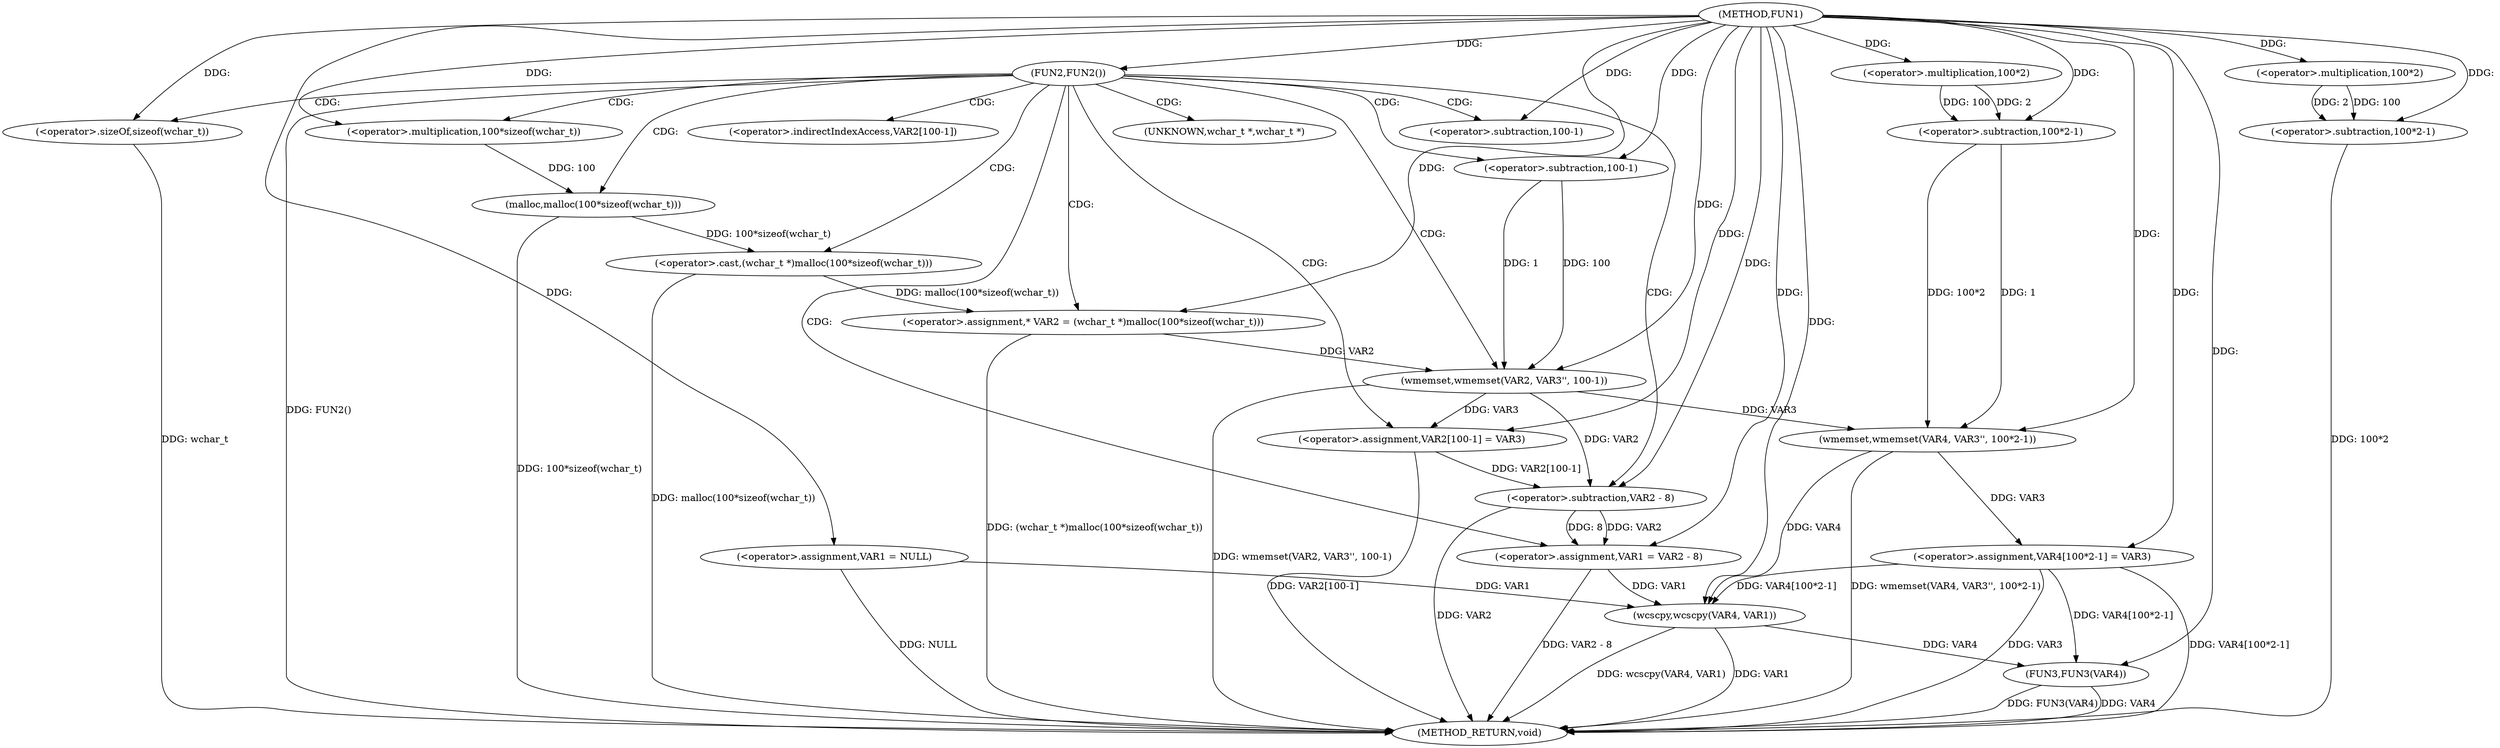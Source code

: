 digraph FUN1 {  
"1000100" [label = "(METHOD,FUN1)" ]
"1000162" [label = "(METHOD_RETURN,void)" ]
"1000103" [label = "(<operator>.assignment,VAR1 = NULL)" ]
"1000107" [label = "(FUN2,FUN2())" ]
"1000111" [label = "(<operator>.assignment,* VAR2 = (wchar_t *)malloc(100*sizeof(wchar_t)))" ]
"1000113" [label = "(<operator>.cast,(wchar_t *)malloc(100*sizeof(wchar_t)))" ]
"1000115" [label = "(malloc,malloc(100*sizeof(wchar_t)))" ]
"1000116" [label = "(<operator>.multiplication,100*sizeof(wchar_t))" ]
"1000118" [label = "(<operator>.sizeOf,sizeof(wchar_t))" ]
"1000120" [label = "(wmemset,wmemset(VAR2, VAR3'', 100-1))" ]
"1000123" [label = "(<operator>.subtraction,100-1)" ]
"1000126" [label = "(<operator>.assignment,VAR2[100-1] = VAR3)" ]
"1000129" [label = "(<operator>.subtraction,100-1)" ]
"1000133" [label = "(<operator>.assignment,VAR1 = VAR2 - 8)" ]
"1000135" [label = "(<operator>.subtraction,VAR2 - 8)" ]
"1000140" [label = "(wmemset,wmemset(VAR4, VAR3'', 100*2-1))" ]
"1000143" [label = "(<operator>.subtraction,100*2-1)" ]
"1000144" [label = "(<operator>.multiplication,100*2)" ]
"1000148" [label = "(<operator>.assignment,VAR4[100*2-1] = VAR3)" ]
"1000151" [label = "(<operator>.subtraction,100*2-1)" ]
"1000152" [label = "(<operator>.multiplication,100*2)" ]
"1000157" [label = "(wcscpy,wcscpy(VAR4, VAR1))" ]
"1000160" [label = "(FUN3,FUN3(VAR4))" ]
"1000114" [label = "(UNKNOWN,wchar_t *,wchar_t *)" ]
"1000127" [label = "(<operator>.indirectIndexAccess,VAR2[100-1])" ]
  "1000157" -> "1000162"  [ label = "DDG: VAR1"] 
  "1000157" -> "1000162"  [ label = "DDG: wcscpy(VAR4, VAR1)"] 
  "1000103" -> "1000162"  [ label = "DDG: NULL"] 
  "1000160" -> "1000162"  [ label = "DDG: FUN3(VAR4)"] 
  "1000113" -> "1000162"  [ label = "DDG: malloc(100*sizeof(wchar_t))"] 
  "1000126" -> "1000162"  [ label = "DDG: VAR2[100-1]"] 
  "1000135" -> "1000162"  [ label = "DDG: VAR2"] 
  "1000148" -> "1000162"  [ label = "DDG: VAR3"] 
  "1000118" -> "1000162"  [ label = "DDG: wchar_t"] 
  "1000107" -> "1000162"  [ label = "DDG: FUN2()"] 
  "1000140" -> "1000162"  [ label = "DDG: wmemset(VAR4, VAR3'', 100*2-1)"] 
  "1000151" -> "1000162"  [ label = "DDG: 100*2"] 
  "1000148" -> "1000162"  [ label = "DDG: VAR4[100*2-1]"] 
  "1000133" -> "1000162"  [ label = "DDG: VAR2 - 8"] 
  "1000111" -> "1000162"  [ label = "DDG: (wchar_t *)malloc(100*sizeof(wchar_t))"] 
  "1000120" -> "1000162"  [ label = "DDG: wmemset(VAR2, VAR3'', 100-1)"] 
  "1000115" -> "1000162"  [ label = "DDG: 100*sizeof(wchar_t)"] 
  "1000160" -> "1000162"  [ label = "DDG: VAR4"] 
  "1000100" -> "1000103"  [ label = "DDG: "] 
  "1000100" -> "1000107"  [ label = "DDG: "] 
  "1000113" -> "1000111"  [ label = "DDG: malloc(100*sizeof(wchar_t))"] 
  "1000100" -> "1000111"  [ label = "DDG: "] 
  "1000115" -> "1000113"  [ label = "DDG: 100*sizeof(wchar_t)"] 
  "1000116" -> "1000115"  [ label = "DDG: 100"] 
  "1000100" -> "1000116"  [ label = "DDG: "] 
  "1000100" -> "1000118"  [ label = "DDG: "] 
  "1000111" -> "1000120"  [ label = "DDG: VAR2"] 
  "1000100" -> "1000120"  [ label = "DDG: "] 
  "1000123" -> "1000120"  [ label = "DDG: 100"] 
  "1000123" -> "1000120"  [ label = "DDG: 1"] 
  "1000100" -> "1000123"  [ label = "DDG: "] 
  "1000120" -> "1000126"  [ label = "DDG: VAR3"] 
  "1000100" -> "1000126"  [ label = "DDG: "] 
  "1000100" -> "1000129"  [ label = "DDG: "] 
  "1000135" -> "1000133"  [ label = "DDG: VAR2"] 
  "1000135" -> "1000133"  [ label = "DDG: 8"] 
  "1000100" -> "1000133"  [ label = "DDG: "] 
  "1000120" -> "1000135"  [ label = "DDG: VAR2"] 
  "1000126" -> "1000135"  [ label = "DDG: VAR2[100-1]"] 
  "1000100" -> "1000135"  [ label = "DDG: "] 
  "1000100" -> "1000140"  [ label = "DDG: "] 
  "1000120" -> "1000140"  [ label = "DDG: VAR3"] 
  "1000143" -> "1000140"  [ label = "DDG: 100*2"] 
  "1000143" -> "1000140"  [ label = "DDG: 1"] 
  "1000144" -> "1000143"  [ label = "DDG: 100"] 
  "1000144" -> "1000143"  [ label = "DDG: 2"] 
  "1000100" -> "1000144"  [ label = "DDG: "] 
  "1000100" -> "1000143"  [ label = "DDG: "] 
  "1000140" -> "1000148"  [ label = "DDG: VAR3"] 
  "1000100" -> "1000148"  [ label = "DDG: "] 
  "1000152" -> "1000151"  [ label = "DDG: 100"] 
  "1000152" -> "1000151"  [ label = "DDG: 2"] 
  "1000100" -> "1000152"  [ label = "DDG: "] 
  "1000100" -> "1000151"  [ label = "DDG: "] 
  "1000140" -> "1000157"  [ label = "DDG: VAR4"] 
  "1000148" -> "1000157"  [ label = "DDG: VAR4[100*2-1]"] 
  "1000100" -> "1000157"  [ label = "DDG: "] 
  "1000103" -> "1000157"  [ label = "DDG: VAR1"] 
  "1000133" -> "1000157"  [ label = "DDG: VAR1"] 
  "1000157" -> "1000160"  [ label = "DDG: VAR4"] 
  "1000148" -> "1000160"  [ label = "DDG: VAR4[100*2-1]"] 
  "1000100" -> "1000160"  [ label = "DDG: "] 
  "1000107" -> "1000116"  [ label = "CDG: "] 
  "1000107" -> "1000120"  [ label = "CDG: "] 
  "1000107" -> "1000113"  [ label = "CDG: "] 
  "1000107" -> "1000127"  [ label = "CDG: "] 
  "1000107" -> "1000111"  [ label = "CDG: "] 
  "1000107" -> "1000126"  [ label = "CDG: "] 
  "1000107" -> "1000129"  [ label = "CDG: "] 
  "1000107" -> "1000123"  [ label = "CDG: "] 
  "1000107" -> "1000135"  [ label = "CDG: "] 
  "1000107" -> "1000114"  [ label = "CDG: "] 
  "1000107" -> "1000115"  [ label = "CDG: "] 
  "1000107" -> "1000133"  [ label = "CDG: "] 
  "1000107" -> "1000118"  [ label = "CDG: "] 
}
